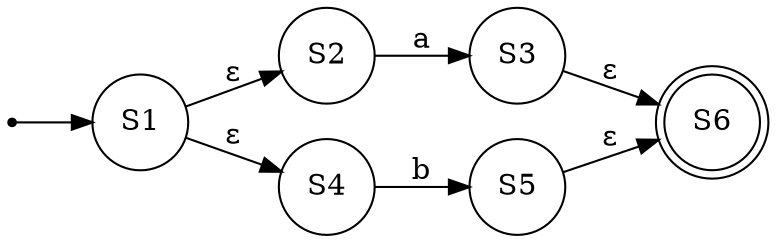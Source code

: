 digraph "Non Deterministic Finite Automata" {
	rankdir=LR
	node [shape=doublecircle]
	S6
	node [shape=circle]
	S1 -> S2 [label="ε"]
	S1 -> S4 [label="ε"]
	S3 -> S6 [label="ε"]
	S5 -> S6 [label="ε"]
	S2 -> S3 [label=a]
	S4 -> S5 [label=b]
	node [shape=point]
	"" -> S1
}
